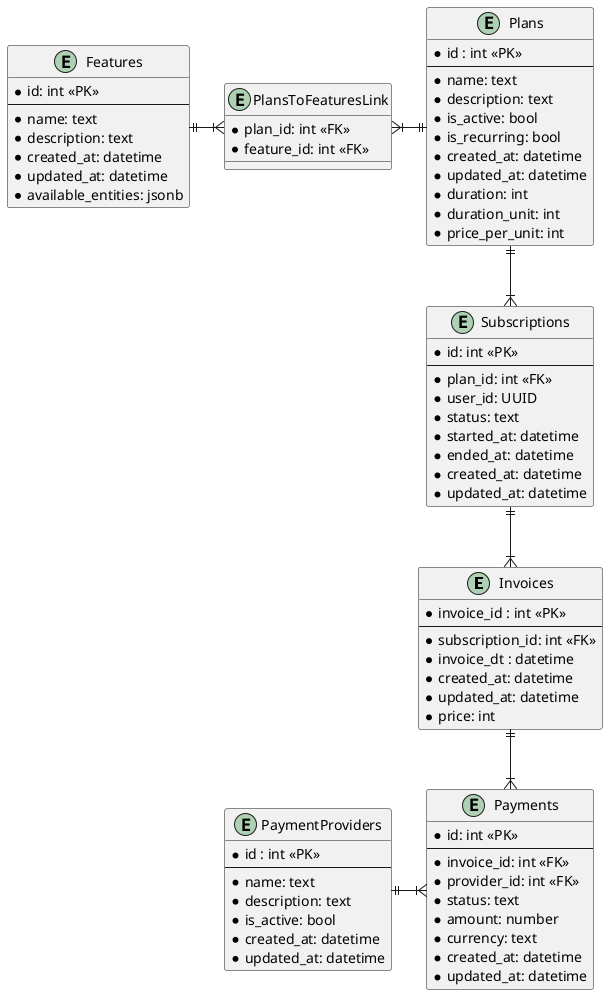 @startuml
' hide the spot
' hide circle
skinparam linetype ortho

entity "Invoices" as invoice {
  *invoice_id : int <<PK>>
  --
  *subscription_id: int <<FK>>
  *invoice_dt : datetime
  *created_at: datetime
  *updated_at: datetime
  *price: int
}

entity "Subscriptions" as subscription {
  *id: int <<PK>>
  --
  *plan_id: int <<FK>>
  *user_id: UUID
  *status: text
  *started_at: datetime
  *ended_at: datetime
  *created_at: datetime
  *updated_at: datetime
}

entity "Plans" as plan {
  *id : int <<PK>>
  --
  *name: text
  *description: text
  *is_active: bool
  *is_recurring: bool
  *created_at: datetime
  *updated_at: datetime
  *duration: int
  *duration_unit: int
  *price_per_unit: int
}


entity "Payments" as payment {
  *id: int <<PK>>
  --
  *invoice_id: int <<FK>>
  *provider_id: int <<FK>>
  *status: text
  *amount: number
  *currency: text
  *created_at: datetime
  *updated_at: datetime
}


entity "PaymentProviders" as provider {
  *id : int <<PK>>
  --
  *name: text
  *description: text
  *is_active: bool
  *created_at: datetime
  *updated_at: datetime
}


entity "Features" as feature{
  *id: int <<PK>>
  --
  *name: text
  *description: text
  *created_at: datetime
  *updated_at: datetime
  *available_entities: jsonb
}


entity "PlansToFeaturesLink" as plan_features {
  *plan_id: int <<FK>>
  *feature_id: int <<FK>>
}

invoice }|-up-|| subscription
subscription }|-up-|| plan
invoice ||--|{ payment
payment }|-left-|| provider
plan ||-left-|{ plan_features
plan_features }|-left-|| feature
@enduml